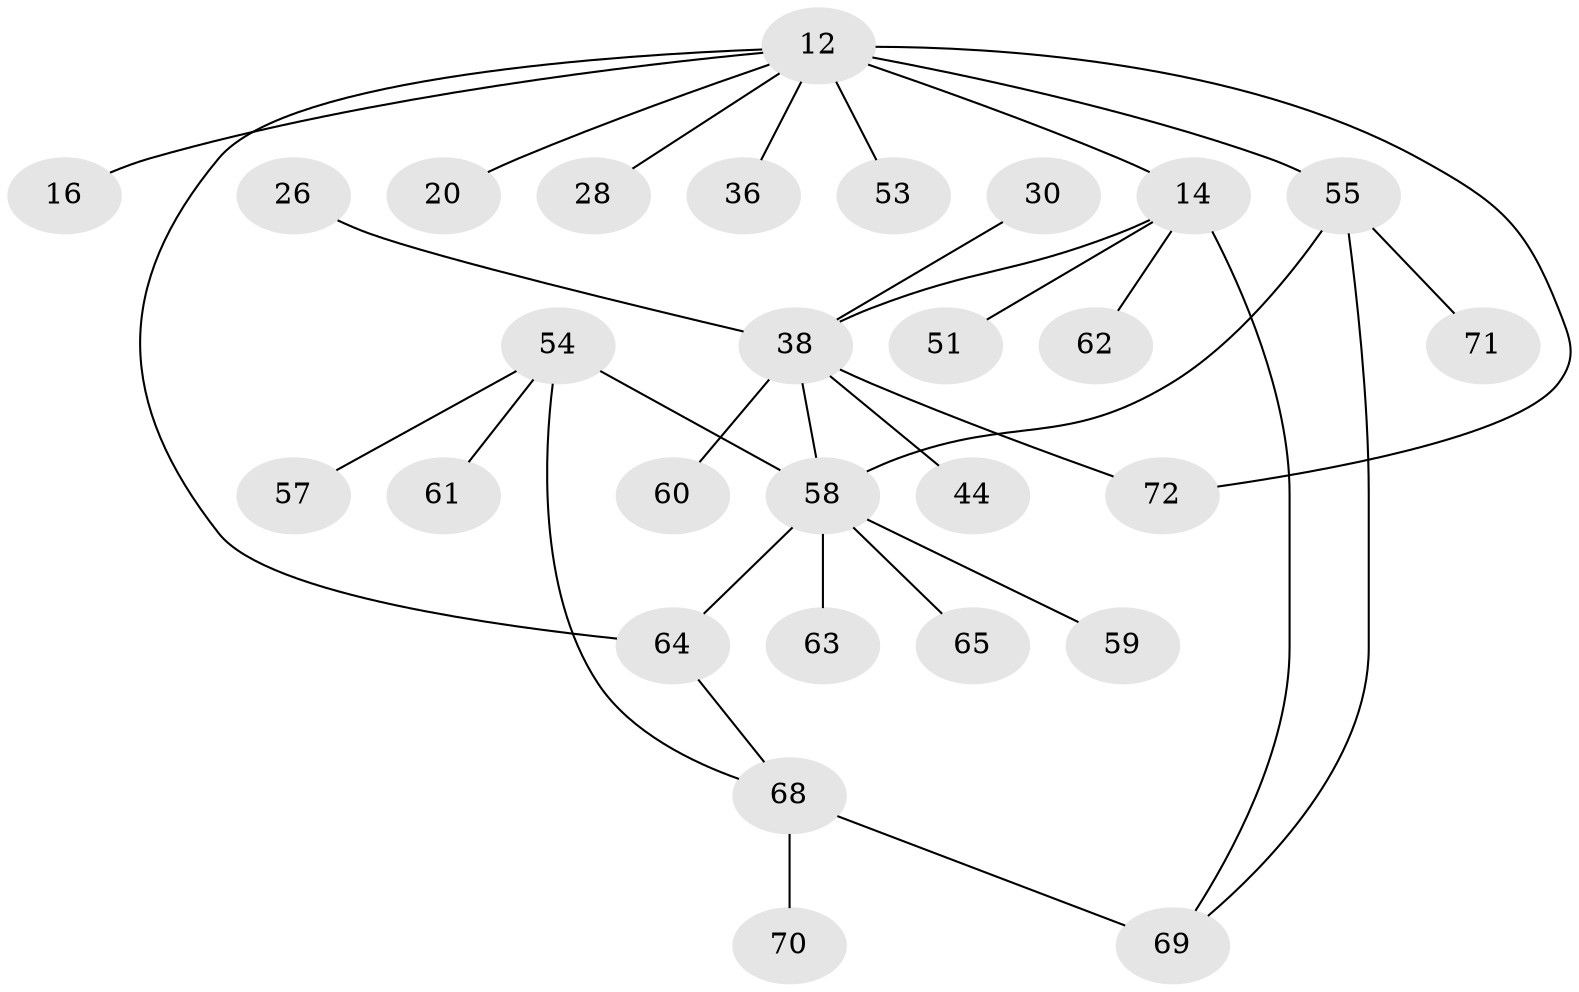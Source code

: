 // original degree distribution, {10: 0.013888888888888888, 3: 0.1111111111111111, 5: 0.041666666666666664, 11: 0.027777777777777776, 6: 0.027777777777777776, 7: 0.041666666666666664, 2: 0.1527777777777778, 1: 0.5833333333333334}
// Generated by graph-tools (version 1.1) at 2025/57/03/04/25 21:57:52]
// undirected, 28 vertices, 33 edges
graph export_dot {
graph [start="1"]
  node [color=gray90,style=filled];
  12 [super="+9"];
  14 [super="+13"];
  16;
  20;
  26 [super="+19"];
  28;
  30;
  36;
  38 [super="+15+18"];
  44;
  51;
  53;
  54 [super="+35"];
  55 [super="+43+32"];
  57;
  58 [super="+4+45+48+52"];
  59;
  60 [super="+56"];
  61;
  62;
  63 [super="+34"];
  64 [super="+8+50"];
  65;
  68 [super="+1+23+25+29+67"];
  69 [super="+42+49"];
  70 [super="+46"];
  71;
  72 [super="+47"];
  12 -- 14 [weight=2];
  12 -- 16;
  12 -- 36;
  12 -- 53;
  12 -- 20;
  12 -- 28;
  12 -- 72;
  12 -- 64 [weight=2];
  12 -- 55 [weight=2];
  14 -- 51;
  14 -- 62;
  14 -- 38 [weight=2];
  14 -- 69;
  26 -- 38;
  30 -- 38;
  38 -- 58 [weight=2];
  38 -- 72;
  38 -- 44;
  38 -- 60;
  54 -- 68;
  54 -- 57;
  54 -- 58 [weight=2];
  54 -- 61;
  55 -- 71;
  55 -- 58;
  55 -- 69;
  58 -- 59;
  58 -- 65;
  58 -- 63;
  58 -- 64;
  64 -- 68;
  68 -- 70;
  68 -- 69 [weight=2];
}
